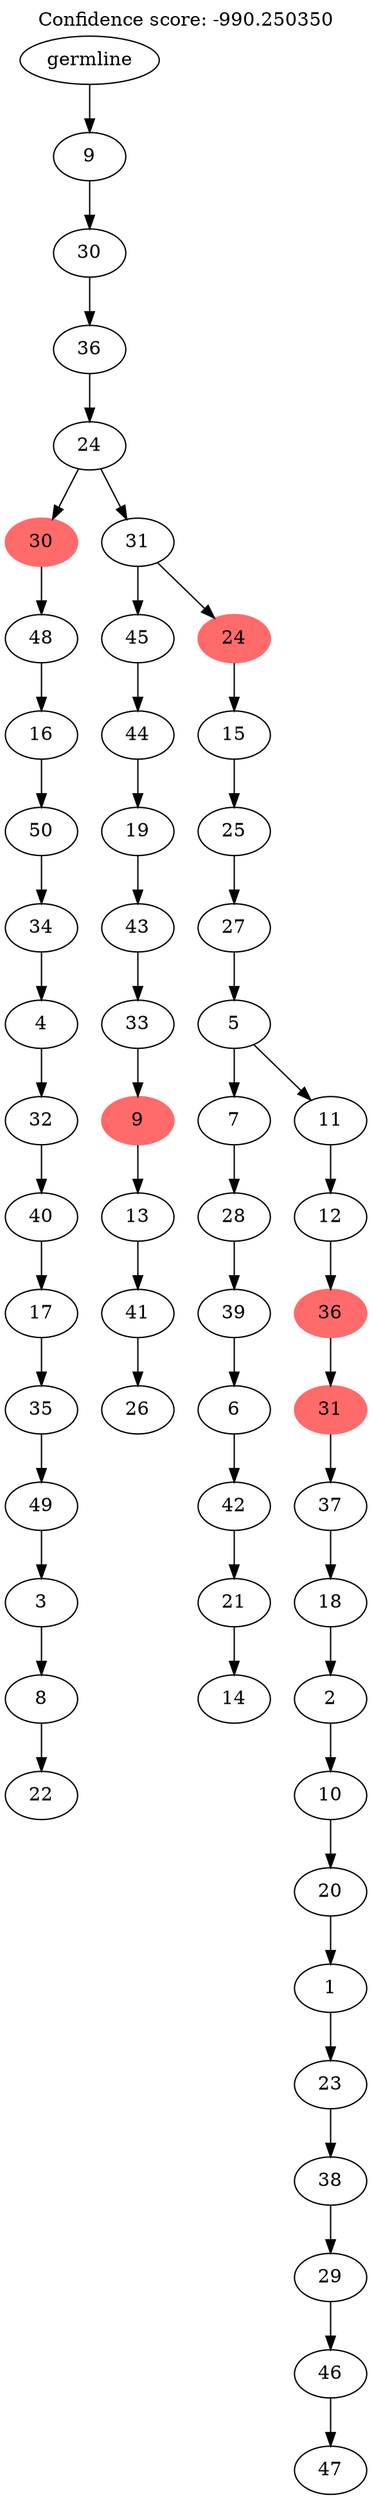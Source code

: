 digraph g {
	"54" -> "55";
	"55" [label="22"];
	"53" -> "54";
	"54" [label="8"];
	"52" -> "53";
	"53" [label="3"];
	"51" -> "52";
	"52" [label="49"];
	"50" -> "51";
	"51" [label="35"];
	"49" -> "50";
	"50" [label="17"];
	"48" -> "49";
	"49" [label="40"];
	"47" -> "48";
	"48" [label="32"];
	"46" -> "47";
	"47" [label="4"];
	"45" -> "46";
	"46" [label="34"];
	"44" -> "45";
	"45" [label="50"];
	"43" -> "44";
	"44" [label="16"];
	"42" -> "43";
	"43" [label="48"];
	"40" -> "41";
	"41" [label="26"];
	"39" -> "40";
	"40" [label="41"];
	"38" -> "39";
	"39" [label="13"];
	"37" -> "38";
	"38" [color=indianred1, style=filled, label="9"];
	"36" -> "37";
	"37" [label="33"];
	"35" -> "36";
	"36" [label="43"];
	"34" -> "35";
	"35" [label="19"];
	"33" -> "34";
	"34" [label="44"];
	"31" -> "32";
	"32" [label="14"];
	"30" -> "31";
	"31" [label="21"];
	"29" -> "30";
	"30" [label="42"];
	"28" -> "29";
	"29" [label="6"];
	"27" -> "28";
	"28" [label="39"];
	"26" -> "27";
	"27" [label="28"];
	"24" -> "25";
	"25" [label="47"];
	"23" -> "24";
	"24" [label="46"];
	"22" -> "23";
	"23" [label="29"];
	"21" -> "22";
	"22" [label="38"];
	"20" -> "21";
	"21" [label="23"];
	"19" -> "20";
	"20" [label="1"];
	"18" -> "19";
	"19" [label="20"];
	"17" -> "18";
	"18" [label="10"];
	"16" -> "17";
	"17" [label="2"];
	"15" -> "16";
	"16" [label="18"];
	"14" -> "15";
	"15" [label="37"];
	"13" -> "14";
	"14" [color=indianred1, style=filled, label="31"];
	"12" -> "13";
	"13" [color=indianred1, style=filled, label="36"];
	"11" -> "12";
	"12" [label="12"];
	"10" -> "11";
	"11" [label="11"];
	"10" -> "26";
	"26" [label="7"];
	"9" -> "10";
	"10" [label="5"];
	"8" -> "9";
	"9" [label="27"];
	"7" -> "8";
	"8" [label="25"];
	"6" -> "7";
	"7" [label="15"];
	"5" -> "6";
	"6" [color=indianred1, style=filled, label="24"];
	"5" -> "33";
	"33" [label="45"];
	"4" -> "5";
	"5" [label="31"];
	"4" -> "42";
	"42" [color=indianred1, style=filled, label="30"];
	"3" -> "4";
	"4" [label="24"];
	"2" -> "3";
	"3" [label="36"];
	"1" -> "2";
	"2" [label="30"];
	"0" -> "1";
	"1" [label="9"];
	"0" [label="germline"];
	labelloc="t";
	label="Confidence score: -990.250350";
}
